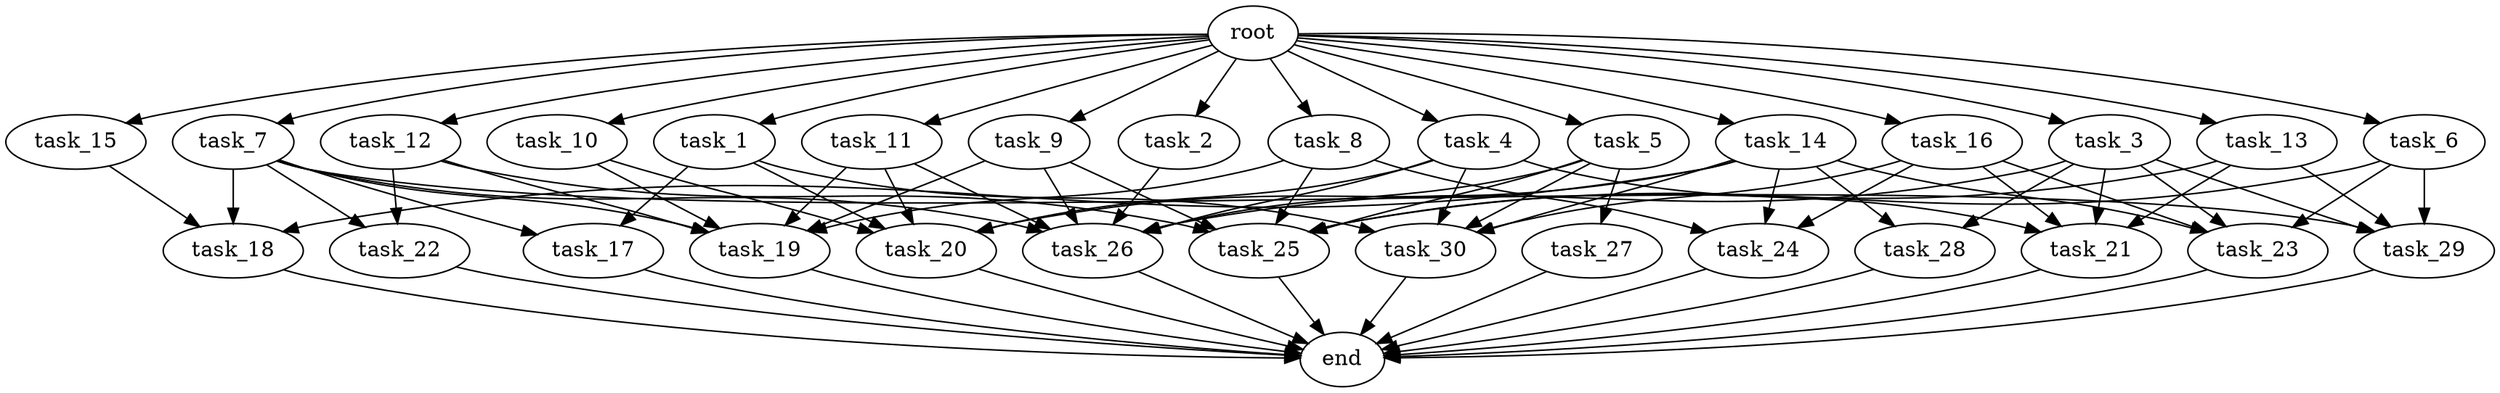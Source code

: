 digraph G {
  root [size="0.000000e+00"];
  task_1 [size="2.016658e+09"];
  task_2 [size="6.076578e+09"];
  task_3 [size="3.345523e+09"];
  task_4 [size="3.271254e+09"];
  task_5 [size="2.604158e+09"];
  task_6 [size="1.192557e+09"];
  task_7 [size="2.854532e+09"];
  task_8 [size="2.891460e+08"];
  task_9 [size="6.034075e+09"];
  task_10 [size="6.514435e+09"];
  task_11 [size="5.118539e+09"];
  task_12 [size="4.057503e+09"];
  task_13 [size="1.849136e+09"];
  task_14 [size="4.175592e+08"];
  task_15 [size="8.046554e+09"];
  task_16 [size="7.428391e+09"];
  task_17 [size="8.742469e+09"];
  task_18 [size="2.002226e+09"];
  task_19 [size="5.702500e+09"];
  task_20 [size="7.472983e+09"];
  task_21 [size="8.329464e+09"];
  task_22 [size="6.742389e+09"];
  task_23 [size="8.866635e+09"];
  task_24 [size="8.178785e+09"];
  task_25 [size="3.610022e+09"];
  task_26 [size="5.446212e+08"];
  task_27 [size="6.261550e+09"];
  task_28 [size="5.668899e+09"];
  task_29 [size="8.843920e+09"];
  task_30 [size="2.524073e+09"];
  end [size="0.000000e+00"];

  root -> task_1 [size="1.000000e-12"];
  root -> task_2 [size="1.000000e-12"];
  root -> task_3 [size="1.000000e-12"];
  root -> task_4 [size="1.000000e-12"];
  root -> task_5 [size="1.000000e-12"];
  root -> task_6 [size="1.000000e-12"];
  root -> task_7 [size="1.000000e-12"];
  root -> task_8 [size="1.000000e-12"];
  root -> task_9 [size="1.000000e-12"];
  root -> task_10 [size="1.000000e-12"];
  root -> task_11 [size="1.000000e-12"];
  root -> task_12 [size="1.000000e-12"];
  root -> task_13 [size="1.000000e-12"];
  root -> task_14 [size="1.000000e-12"];
  root -> task_15 [size="1.000000e-12"];
  root -> task_16 [size="1.000000e-12"];
  task_1 -> task_17 [size="4.371234e+08"];
  task_1 -> task_20 [size="1.494597e+08"];
  task_1 -> task_30 [size="5.048147e+07"];
  task_2 -> task_26 [size="7.780303e+06"];
  task_3 -> task_21 [size="2.082366e+08"];
  task_3 -> task_23 [size="2.216659e+08"];
  task_3 -> task_26 [size="7.780303e+06"];
  task_3 -> task_28 [size="2.834450e+08"];
  task_3 -> task_29 [size="2.210980e+08"];
  task_4 -> task_20 [size="1.494597e+08"];
  task_4 -> task_21 [size="2.082366e+08"];
  task_4 -> task_26 [size="7.780303e+06"];
  task_4 -> task_30 [size="5.048147e+07"];
  task_5 -> task_25 [size="6.016704e+07"];
  task_5 -> task_26 [size="7.780303e+06"];
  task_5 -> task_27 [size="6.261550e+08"];
  task_5 -> task_30 [size="5.048147e+07"];
  task_6 -> task_23 [size="2.216659e+08"];
  task_6 -> task_25 [size="6.016704e+07"];
  task_6 -> task_29 [size="2.210980e+08"];
  task_7 -> task_17 [size="4.371234e+08"];
  task_7 -> task_18 [size="6.674087e+07"];
  task_7 -> task_19 [size="9.504166e+07"];
  task_7 -> task_22 [size="3.371195e+08"];
  task_7 -> task_26 [size="7.780303e+06"];
  task_7 -> task_29 [size="2.210980e+08"];
  task_8 -> task_19 [size="9.504166e+07"];
  task_8 -> task_24 [size="2.726262e+08"];
  task_8 -> task_25 [size="6.016704e+07"];
  task_9 -> task_19 [size="9.504166e+07"];
  task_9 -> task_25 [size="6.016704e+07"];
  task_9 -> task_26 [size="7.780303e+06"];
  task_10 -> task_19 [size="9.504166e+07"];
  task_10 -> task_20 [size="1.494597e+08"];
  task_11 -> task_19 [size="9.504166e+07"];
  task_11 -> task_20 [size="1.494597e+08"];
  task_11 -> task_26 [size="7.780303e+06"];
  task_12 -> task_19 [size="9.504166e+07"];
  task_12 -> task_22 [size="3.371195e+08"];
  task_12 -> task_25 [size="6.016704e+07"];
  task_13 -> task_21 [size="2.082366e+08"];
  task_13 -> task_25 [size="6.016704e+07"];
  task_13 -> task_29 [size="2.210980e+08"];
  task_14 -> task_18 [size="6.674087e+07"];
  task_14 -> task_20 [size="1.494597e+08"];
  task_14 -> task_23 [size="2.216659e+08"];
  task_14 -> task_24 [size="2.726262e+08"];
  task_14 -> task_28 [size="2.834450e+08"];
  task_14 -> task_30 [size="5.048147e+07"];
  task_15 -> task_18 [size="6.674087e+07"];
  task_16 -> task_21 [size="2.082366e+08"];
  task_16 -> task_23 [size="2.216659e+08"];
  task_16 -> task_24 [size="2.726262e+08"];
  task_16 -> task_30 [size="5.048147e+07"];
  task_17 -> end [size="1.000000e-12"];
  task_18 -> end [size="1.000000e-12"];
  task_19 -> end [size="1.000000e-12"];
  task_20 -> end [size="1.000000e-12"];
  task_21 -> end [size="1.000000e-12"];
  task_22 -> end [size="1.000000e-12"];
  task_23 -> end [size="1.000000e-12"];
  task_24 -> end [size="1.000000e-12"];
  task_25 -> end [size="1.000000e-12"];
  task_26 -> end [size="1.000000e-12"];
  task_27 -> end [size="1.000000e-12"];
  task_28 -> end [size="1.000000e-12"];
  task_29 -> end [size="1.000000e-12"];
  task_30 -> end [size="1.000000e-12"];
}
